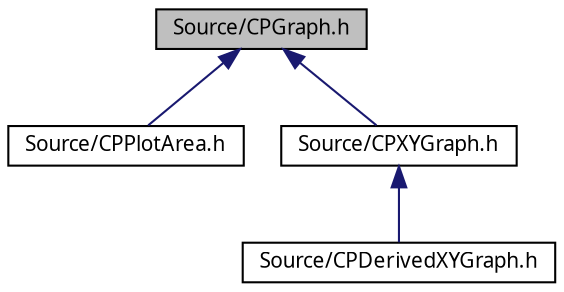 digraph G
{
  bgcolor="transparent";
  edge [fontname="Lucinda Grande",fontsize="10",labelfontname="Lucinda Grande",labelfontsize="10"];
  node [fontname="Lucinda Grande",fontsize="10",shape=record];
  Node1 [label="Source/CPGraph.h",height=0.2,width=0.4,color="black", fillcolor="grey75", style="filled" fontcolor="black"];
  Node1 -> Node2 [dir=back,color="midnightblue",fontsize="10",style="solid",fontname="Lucinda Grande"];
  Node2 [label="Source/CPPlotArea.h",height=0.2,width=0.4,color="black",URL="$_c_p_plot_area_8h_source.html"];
  Node1 -> Node3 [dir=back,color="midnightblue",fontsize="10",style="solid",fontname="Lucinda Grande"];
  Node3 [label="Source/CPXYGraph.h",height=0.2,width=0.4,color="black",URL="$_c_p_x_y_graph_8h_source.html"];
  Node3 -> Node4 [dir=back,color="midnightblue",fontsize="10",style="solid",fontname="Lucinda Grande"];
  Node4 [label="Source/CPDerivedXYGraph.h",height=0.2,width=0.4,color="black",URL="$_c_p_derived_x_y_graph_8h_source.html"];
}
